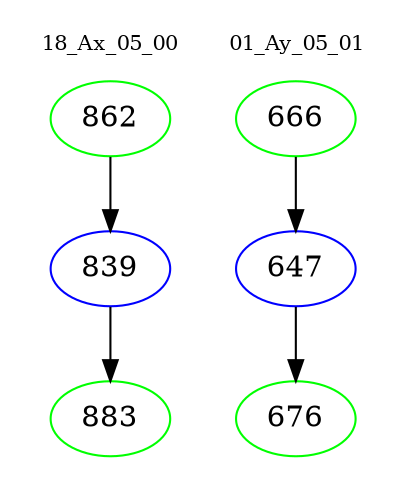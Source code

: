 digraph{
subgraph cluster_0 {
color = white
label = "18_Ax_05_00";
fontsize=10;
T0_862 [label="862", color="green"]
T0_862 -> T0_839 [color="black"]
T0_839 [label="839", color="blue"]
T0_839 -> T0_883 [color="black"]
T0_883 [label="883", color="green"]
}
subgraph cluster_1 {
color = white
label = "01_Ay_05_01";
fontsize=10;
T1_666 [label="666", color="green"]
T1_666 -> T1_647 [color="black"]
T1_647 [label="647", color="blue"]
T1_647 -> T1_676 [color="black"]
T1_676 [label="676", color="green"]
}
}
